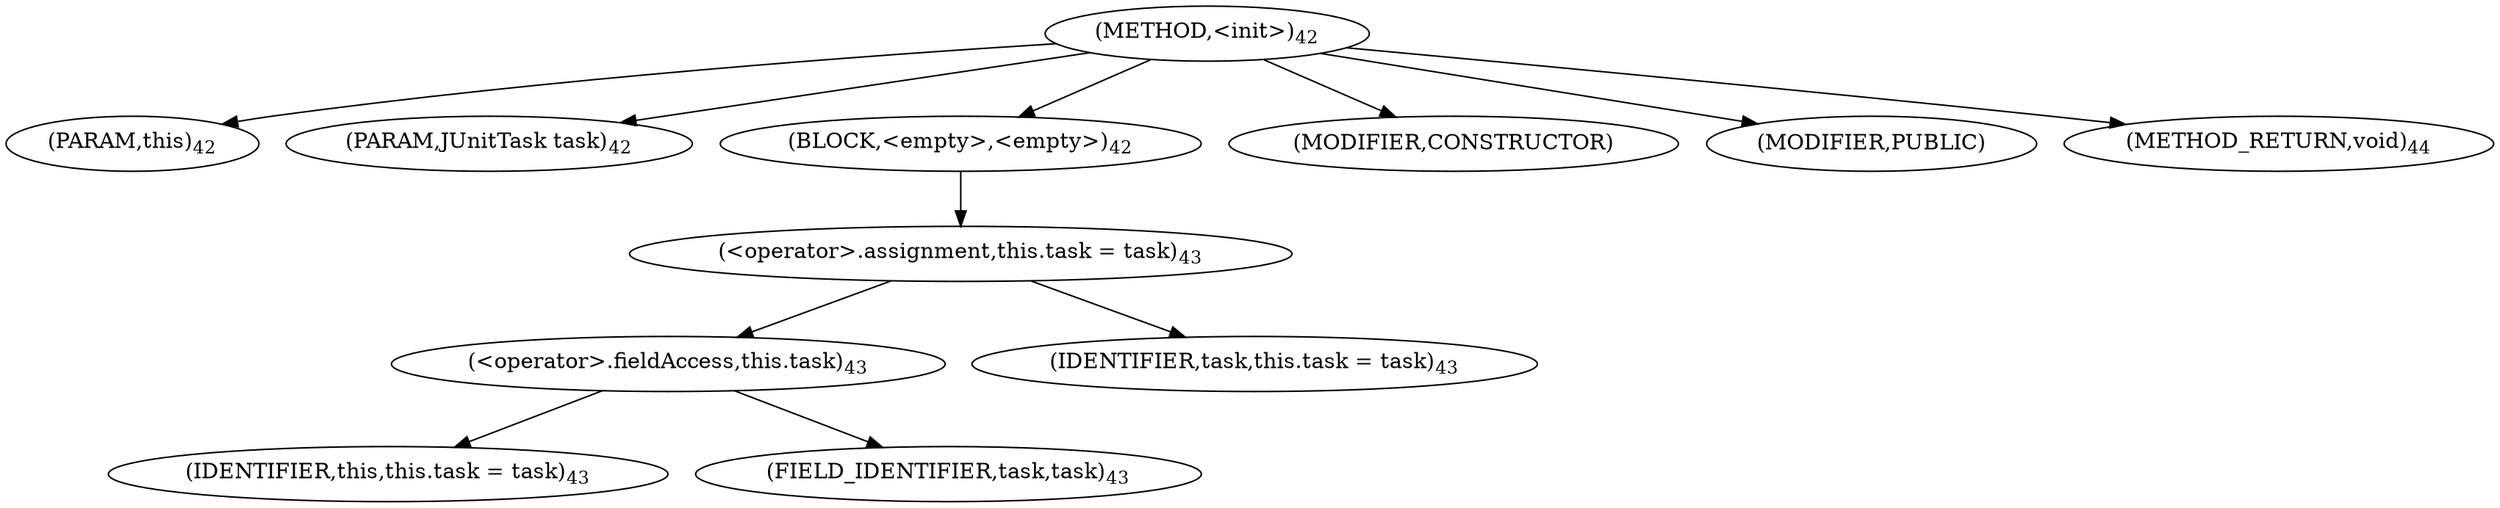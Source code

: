 digraph "&lt;init&gt;" {  
"32" [label = <(METHOD,&lt;init&gt;)<SUB>42</SUB>> ]
"4" [label = <(PARAM,this)<SUB>42</SUB>> ]
"33" [label = <(PARAM,JUnitTask task)<SUB>42</SUB>> ]
"34" [label = <(BLOCK,&lt;empty&gt;,&lt;empty&gt;)<SUB>42</SUB>> ]
"35" [label = <(&lt;operator&gt;.assignment,this.task = task)<SUB>43</SUB>> ]
"36" [label = <(&lt;operator&gt;.fieldAccess,this.task)<SUB>43</SUB>> ]
"3" [label = <(IDENTIFIER,this,this.task = task)<SUB>43</SUB>> ]
"37" [label = <(FIELD_IDENTIFIER,task,task)<SUB>43</SUB>> ]
"38" [label = <(IDENTIFIER,task,this.task = task)<SUB>43</SUB>> ]
"39" [label = <(MODIFIER,CONSTRUCTOR)> ]
"40" [label = <(MODIFIER,PUBLIC)> ]
"41" [label = <(METHOD_RETURN,void)<SUB>44</SUB>> ]
  "32" -> "4" 
  "32" -> "33" 
  "32" -> "34" 
  "32" -> "39" 
  "32" -> "40" 
  "32" -> "41" 
  "34" -> "35" 
  "35" -> "36" 
  "35" -> "38" 
  "36" -> "3" 
  "36" -> "37" 
}
